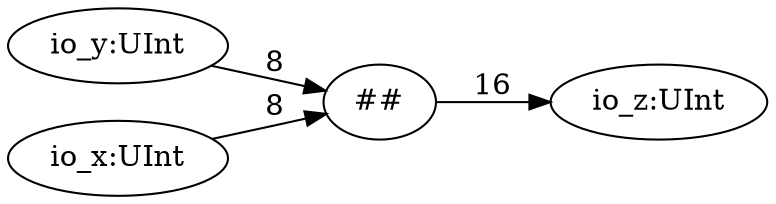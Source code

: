 digraph ZeroWidthTest_CatComp_1{
rankdir = LR;
  io_z[label="io_z:UInt"];
  T0[label="##"];
  io_y[label="io_y:UInt"];
  io_x[label="io_x:UInt"];
  T0 -> io_z[label="16"];
  io_x -> T0[label="8"];
  io_y -> T0[label="8"];
}